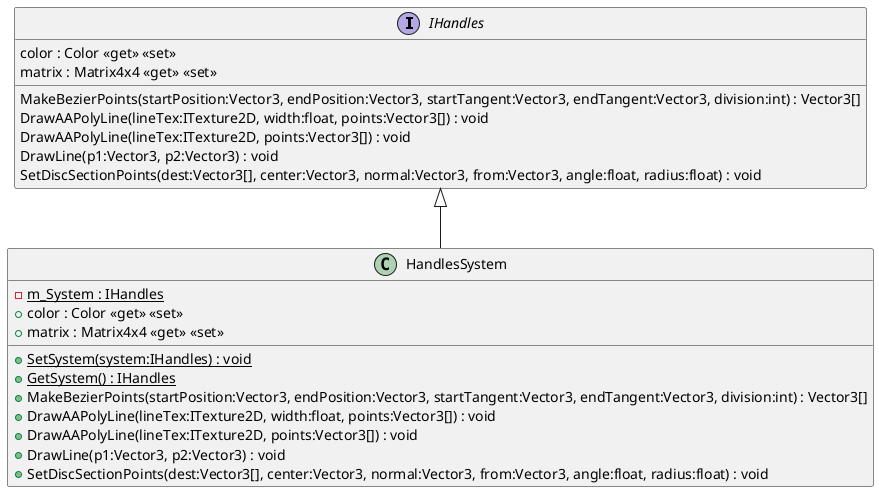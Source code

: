 @startuml
interface IHandles {
    color : Color <<get>> <<set>>
    matrix : Matrix4x4 <<get>> <<set>>
    MakeBezierPoints(startPosition:Vector3, endPosition:Vector3, startTangent:Vector3, endTangent:Vector3, division:int) : Vector3[]
    DrawAAPolyLine(lineTex:ITexture2D, width:float, points:Vector3[]) : void
    DrawAAPolyLine(lineTex:ITexture2D, points:Vector3[]) : void
    DrawLine(p1:Vector3, p2:Vector3) : void
    SetDiscSectionPoints(dest:Vector3[], center:Vector3, normal:Vector3, from:Vector3, angle:float, radius:float) : void
}
class HandlesSystem {
    {static} - m_System : IHandles
    {static} + SetSystem(system:IHandles) : void
    {static} + GetSystem() : IHandles
    + color : Color <<get>> <<set>>
    + matrix : Matrix4x4 <<get>> <<set>>
    + MakeBezierPoints(startPosition:Vector3, endPosition:Vector3, startTangent:Vector3, endTangent:Vector3, division:int) : Vector3[]
    + DrawAAPolyLine(lineTex:ITexture2D, width:float, points:Vector3[]) : void
    + DrawAAPolyLine(lineTex:ITexture2D, points:Vector3[]) : void
    + DrawLine(p1:Vector3, p2:Vector3) : void
    + SetDiscSectionPoints(dest:Vector3[], center:Vector3, normal:Vector3, from:Vector3, angle:float, radius:float) : void
}
IHandles <|-- HandlesSystem
@enduml
